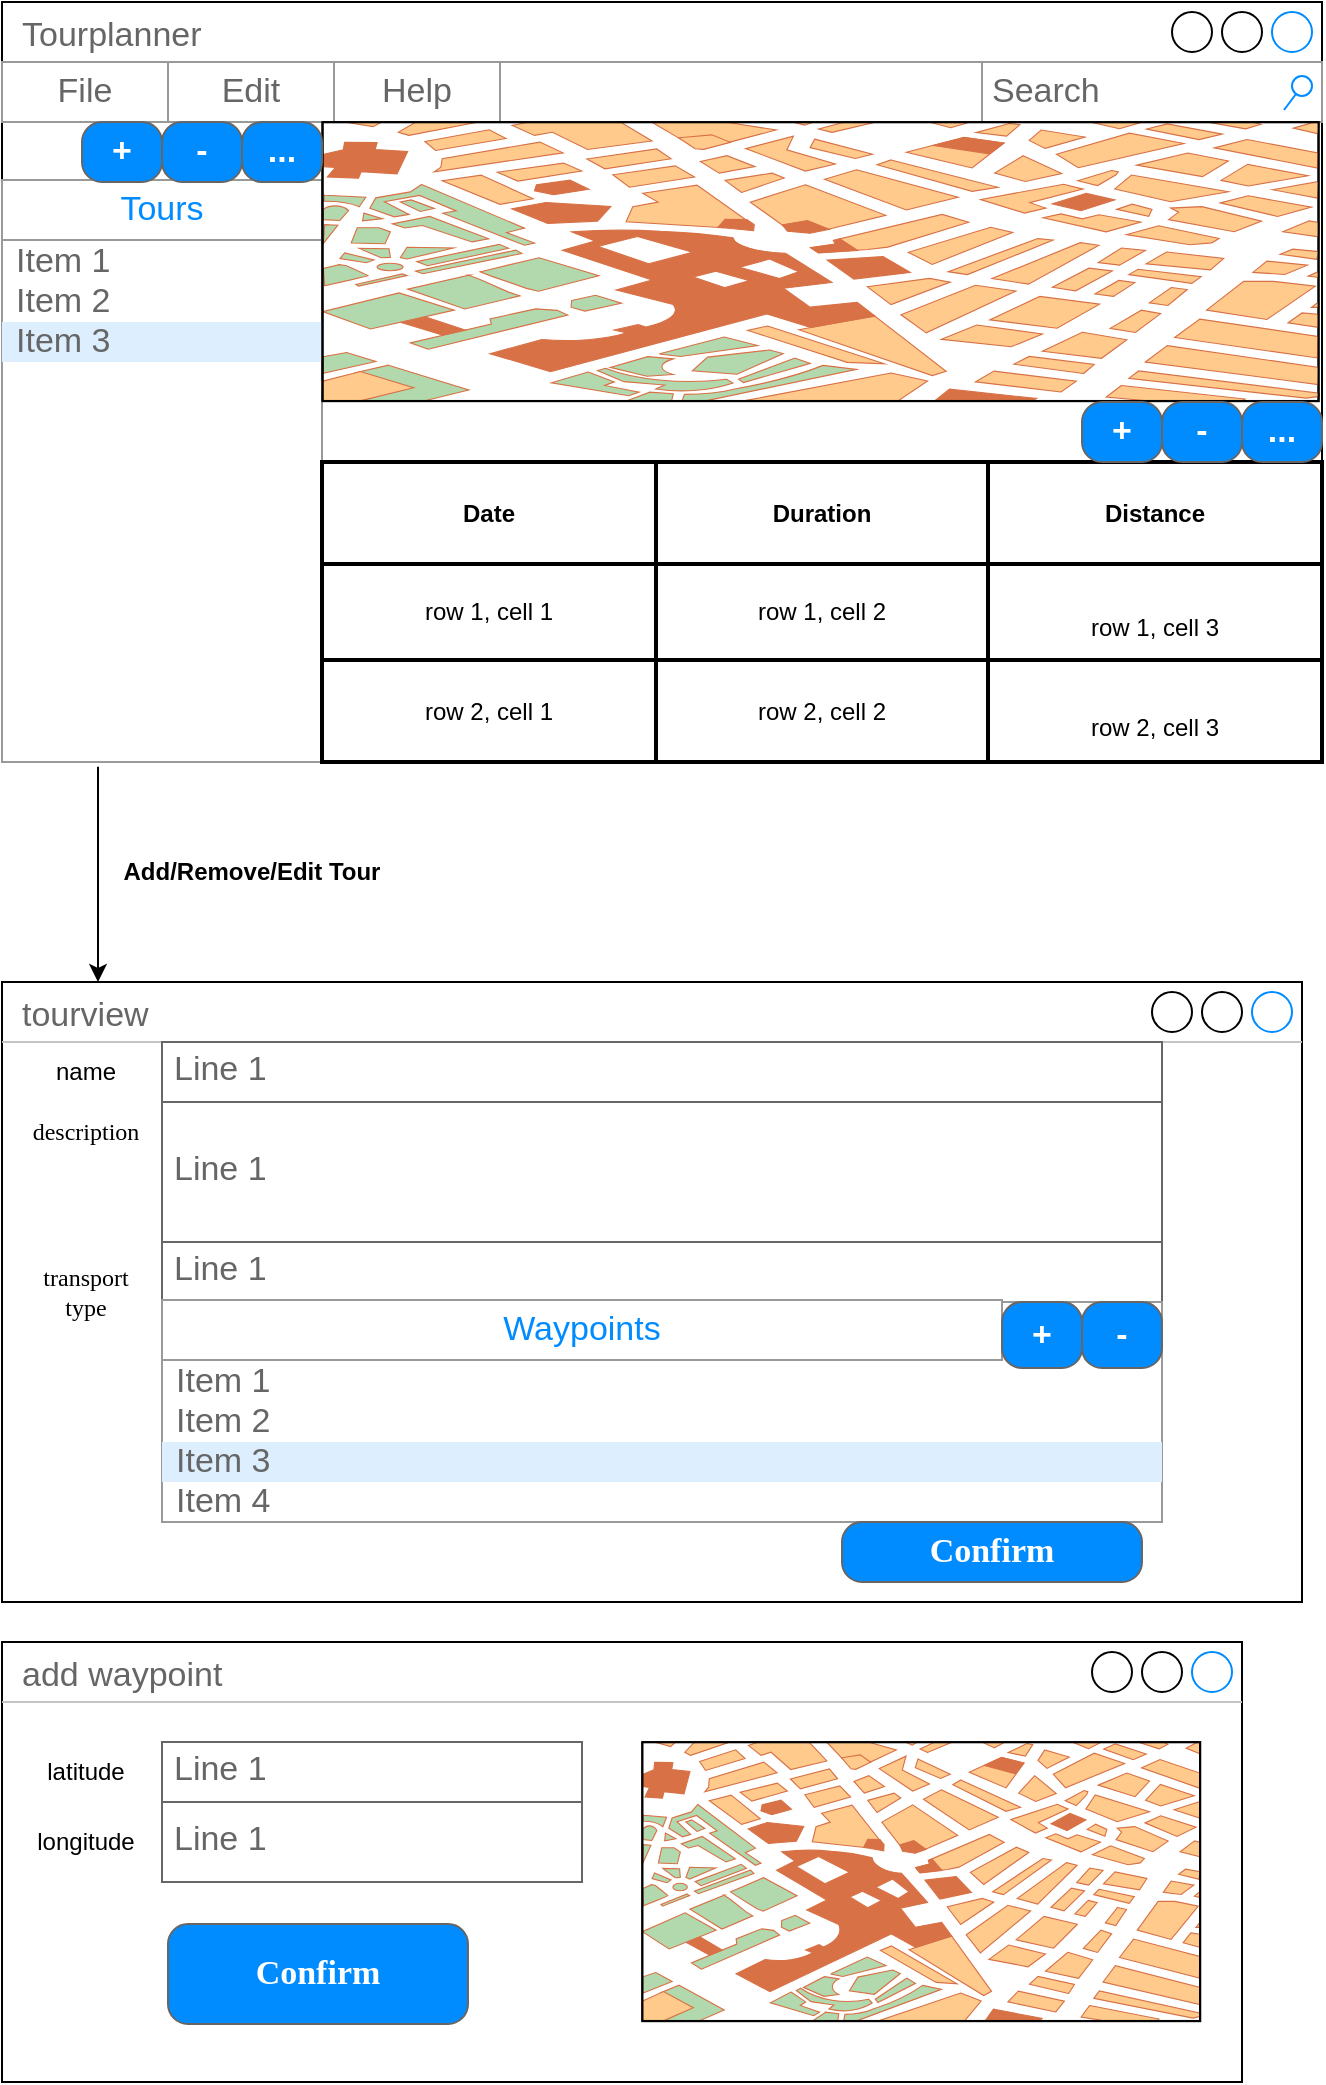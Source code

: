 <mxfile version="21.3.0" type="device">
  <diagram name="Seite-1" id="pwHJBEYoPN8gfofOHMQj">
    <mxGraphModel dx="1235" dy="633" grid="1" gridSize="10" guides="1" tooltips="1" connect="1" arrows="1" fold="1" page="1" pageScale="1" pageWidth="827" pageHeight="1169" math="0" shadow="0">
      <root>
        <mxCell id="0" />
        <mxCell id="1" parent="0" />
        <mxCell id="qxxUC0PWJHGUvFRXpn1j-2" value="Tourplanner" style="strokeWidth=1;shadow=0;dashed=0;align=center;html=1;shape=mxgraph.mockup.containers.window;align=left;verticalAlign=top;spacingLeft=8;strokeColor2=#008cff;strokeColor3=#c4c4c4;fontColor=#666666;mainText=;fontSize=17;labelBackgroundColor=none;whiteSpace=wrap;" vertex="1" parent="1">
          <mxGeometry x="30" y="20" width="660" height="380" as="geometry" />
        </mxCell>
        <mxCell id="qxxUC0PWJHGUvFRXpn1j-3" value="" style="strokeWidth=1;shadow=0;dashed=0;align=center;html=1;shape=mxgraph.mockup.forms.rrect;rSize=0;strokeColor=#999999;" vertex="1" parent="1">
          <mxGeometry x="30" y="50" width="498" height="30" as="geometry" />
        </mxCell>
        <mxCell id="qxxUC0PWJHGUvFRXpn1j-4" value="File" style="strokeColor=inherit;fillColor=inherit;gradientColor=inherit;strokeWidth=1;shadow=0;dashed=0;align=center;html=1;shape=mxgraph.mockup.forms.rrect;rSize=0;fontSize=17;fontColor=#666666;whiteSpace=wrap;" vertex="1" parent="qxxUC0PWJHGUvFRXpn1j-3">
          <mxGeometry width="83" height="30" as="geometry" />
        </mxCell>
        <mxCell id="qxxUC0PWJHGUvFRXpn1j-5" value="Edit" style="strokeColor=inherit;fillColor=inherit;gradientColor=inherit;strokeWidth=1;shadow=0;dashed=0;align=center;html=1;shape=mxgraph.mockup.forms.rrect;rSize=0;fontSize=17;fontColor=#666666;whiteSpace=wrap;" vertex="1" parent="qxxUC0PWJHGUvFRXpn1j-3">
          <mxGeometry x="83" width="83" height="30" as="geometry" />
        </mxCell>
        <mxCell id="qxxUC0PWJHGUvFRXpn1j-6" value="Help" style="strokeColor=inherit;fillColor=inherit;gradientColor=inherit;strokeWidth=1;shadow=0;dashed=0;align=center;html=1;shape=mxgraph.mockup.forms.rrect;rSize=0;fontSize=17;fontColor=#666666;whiteSpace=wrap;" vertex="1" parent="qxxUC0PWJHGUvFRXpn1j-3">
          <mxGeometry x="166" width="83" height="30" as="geometry" />
        </mxCell>
        <mxCell id="qxxUC0PWJHGUvFRXpn1j-10" value="" style="strokeWidth=1;shadow=0;dashed=0;align=center;html=1;shape=mxgraph.mockup.forms.rrect;rSize=0;strokeColor=#999999;fillColor=#ffffff;" vertex="1" parent="1">
          <mxGeometry x="30" y="110" width="160" height="290" as="geometry" />
        </mxCell>
        <mxCell id="qxxUC0PWJHGUvFRXpn1j-11" value="Tours" style="strokeWidth=1;shadow=0;dashed=0;align=center;html=1;shape=mxgraph.mockup.forms.rrect;rSize=0;strokeColor=#999999;fontColor=#008cff;fontSize=17;fillColor=#ffffff;resizeWidth=1;whiteSpace=wrap;" vertex="1" parent="qxxUC0PWJHGUvFRXpn1j-10">
          <mxGeometry width="160" height="30" relative="1" as="geometry">
            <mxPoint y="-1" as="offset" />
          </mxGeometry>
        </mxCell>
        <mxCell id="qxxUC0PWJHGUvFRXpn1j-12" value="Item 1" style="strokeWidth=1;shadow=0;dashed=0;align=center;html=1;shape=mxgraph.mockup.forms.anchor;fontSize=17;fontColor=#666666;align=left;spacingLeft=5;resizeWidth=1;whiteSpace=wrap;" vertex="1" parent="qxxUC0PWJHGUvFRXpn1j-10">
          <mxGeometry width="160" height="20" relative="1" as="geometry">
            <mxPoint y="30" as="offset" />
          </mxGeometry>
        </mxCell>
        <mxCell id="qxxUC0PWJHGUvFRXpn1j-13" value="Item 2" style="strokeWidth=1;shadow=0;dashed=0;align=center;html=1;shape=mxgraph.mockup.forms.anchor;fontSize=17;fontColor=#666666;align=left;spacingLeft=5;resizeWidth=1;whiteSpace=wrap;" vertex="1" parent="qxxUC0PWJHGUvFRXpn1j-10">
          <mxGeometry width="160" height="20" relative="1" as="geometry">
            <mxPoint y="50" as="offset" />
          </mxGeometry>
        </mxCell>
        <mxCell id="qxxUC0PWJHGUvFRXpn1j-14" value="Item 3" style="strokeWidth=1;shadow=0;dashed=0;align=center;html=1;shape=mxgraph.mockup.forms.rrect;rSize=0;fontSize=17;fontColor=#666666;align=left;spacingLeft=5;fillColor=#ddeeff;strokeColor=none;resizeWidth=1;whiteSpace=wrap;" vertex="1" parent="qxxUC0PWJHGUvFRXpn1j-10">
          <mxGeometry width="160" height="20" relative="1" as="geometry">
            <mxPoint y="70" as="offset" />
          </mxGeometry>
        </mxCell>
        <mxCell id="qxxUC0PWJHGUvFRXpn1j-16" value="Search" style="strokeWidth=1;shadow=0;dashed=0;align=center;html=1;shape=mxgraph.mockup.forms.searchBox;strokeColor=#999999;mainText=;strokeColor2=#008cff;fontColor=#666666;fontSize=17;align=left;spacingLeft=3;whiteSpace=wrap;" vertex="1" parent="1">
          <mxGeometry x="520" y="50" width="170" height="30" as="geometry" />
        </mxCell>
        <mxCell id="qxxUC0PWJHGUvFRXpn1j-17" value="" style="shape=table;html=1;whiteSpace=wrap;startSize=0;container=1;collapsible=0;childLayout=tableLayout;strokeWidth=2;" vertex="1" parent="1">
          <mxGeometry x="190" y="250" width="500" height="150" as="geometry" />
        </mxCell>
        <mxCell id="qxxUC0PWJHGUvFRXpn1j-18" value="" style="shape=tableRow;horizontal=0;startSize=0;swimlaneHead=0;swimlaneBody=0;top=0;left=0;bottom=0;right=0;collapsible=0;dropTarget=0;fillColor=none;points=[[0,0.5],[1,0.5]];portConstraint=eastwest;" vertex="1" parent="qxxUC0PWJHGUvFRXpn1j-17">
          <mxGeometry width="500" height="51" as="geometry" />
        </mxCell>
        <mxCell id="qxxUC0PWJHGUvFRXpn1j-19" value="Date" style="shape=partialRectangle;html=1;whiteSpace=wrap;connectable=0;fillColor=none;top=0;left=0;bottom=0;right=0;overflow=hidden;fontStyle=1" vertex="1" parent="qxxUC0PWJHGUvFRXpn1j-18">
          <mxGeometry width="167" height="51" as="geometry">
            <mxRectangle width="167" height="51" as="alternateBounds" />
          </mxGeometry>
        </mxCell>
        <mxCell id="qxxUC0PWJHGUvFRXpn1j-20" value="Duration" style="shape=partialRectangle;html=1;whiteSpace=wrap;connectable=0;fillColor=none;top=0;left=0;bottom=0;right=0;overflow=hidden;fontStyle=1" vertex="1" parent="qxxUC0PWJHGUvFRXpn1j-18">
          <mxGeometry x="167" width="166" height="51" as="geometry">
            <mxRectangle width="166" height="51" as="alternateBounds" />
          </mxGeometry>
        </mxCell>
        <mxCell id="qxxUC0PWJHGUvFRXpn1j-52" value="Distance" style="shape=partialRectangle;html=1;whiteSpace=wrap;connectable=0;fillColor=none;top=0;left=0;bottom=0;right=0;overflow=hidden;fontStyle=1" vertex="1" parent="qxxUC0PWJHGUvFRXpn1j-18">
          <mxGeometry x="333" width="167" height="51" as="geometry">
            <mxRectangle width="167" height="51" as="alternateBounds" />
          </mxGeometry>
        </mxCell>
        <mxCell id="qxxUC0PWJHGUvFRXpn1j-21" value="" style="shape=tableRow;horizontal=0;startSize=0;swimlaneHead=0;swimlaneBody=0;top=0;left=0;bottom=0;right=0;collapsible=0;dropTarget=0;fillColor=none;points=[[0,0.5],[1,0.5]];portConstraint=eastwest;" vertex="1" parent="qxxUC0PWJHGUvFRXpn1j-17">
          <mxGeometry y="51" width="500" height="48" as="geometry" />
        </mxCell>
        <mxCell id="qxxUC0PWJHGUvFRXpn1j-22" value="row 1, cell 1" style="shape=partialRectangle;html=1;whiteSpace=wrap;connectable=0;fillColor=none;top=0;left=0;bottom=0;right=0;overflow=hidden;" vertex="1" parent="qxxUC0PWJHGUvFRXpn1j-21">
          <mxGeometry width="167" height="48" as="geometry">
            <mxRectangle width="167" height="48" as="alternateBounds" />
          </mxGeometry>
        </mxCell>
        <mxCell id="qxxUC0PWJHGUvFRXpn1j-23" value="row 1, cell 2" style="shape=partialRectangle;html=1;whiteSpace=wrap;connectable=0;fillColor=none;top=0;left=0;bottom=0;right=0;overflow=hidden;" vertex="1" parent="qxxUC0PWJHGUvFRXpn1j-21">
          <mxGeometry x="167" width="166" height="48" as="geometry">
            <mxRectangle width="166" height="48" as="alternateBounds" />
          </mxGeometry>
        </mxCell>
        <mxCell id="qxxUC0PWJHGUvFRXpn1j-53" value="&lt;br&gt;row 1, cell 3&lt;br&gt;" style="shape=partialRectangle;html=1;whiteSpace=wrap;connectable=0;fillColor=none;top=0;left=0;bottom=0;right=0;overflow=hidden;" vertex="1" parent="qxxUC0PWJHGUvFRXpn1j-21">
          <mxGeometry x="333" width="167" height="48" as="geometry">
            <mxRectangle width="167" height="48" as="alternateBounds" />
          </mxGeometry>
        </mxCell>
        <mxCell id="qxxUC0PWJHGUvFRXpn1j-24" value="" style="shape=tableRow;horizontal=0;startSize=0;swimlaneHead=0;swimlaneBody=0;top=0;left=0;bottom=0;right=0;collapsible=0;dropTarget=0;fillColor=none;points=[[0,0.5],[1,0.5]];portConstraint=eastwest;" vertex="1" parent="qxxUC0PWJHGUvFRXpn1j-17">
          <mxGeometry y="99" width="500" height="51" as="geometry" />
        </mxCell>
        <mxCell id="qxxUC0PWJHGUvFRXpn1j-25" value="row 2, cell 1" style="shape=partialRectangle;html=1;whiteSpace=wrap;connectable=0;fillColor=none;top=0;left=0;bottom=0;right=0;overflow=hidden;" vertex="1" parent="qxxUC0PWJHGUvFRXpn1j-24">
          <mxGeometry width="167" height="51" as="geometry">
            <mxRectangle width="167" height="51" as="alternateBounds" />
          </mxGeometry>
        </mxCell>
        <mxCell id="qxxUC0PWJHGUvFRXpn1j-26" value="row 2, cell 2" style="shape=partialRectangle;html=1;whiteSpace=wrap;connectable=0;fillColor=none;top=0;left=0;bottom=0;right=0;overflow=hidden;" vertex="1" parent="qxxUC0PWJHGUvFRXpn1j-24">
          <mxGeometry x="167" width="166" height="51" as="geometry">
            <mxRectangle width="166" height="51" as="alternateBounds" />
          </mxGeometry>
        </mxCell>
        <mxCell id="qxxUC0PWJHGUvFRXpn1j-54" value="&lt;br&gt;row 2, cell 3&lt;br&gt;" style="shape=partialRectangle;html=1;whiteSpace=wrap;connectable=0;fillColor=none;top=0;left=0;bottom=0;right=0;overflow=hidden;" vertex="1" parent="qxxUC0PWJHGUvFRXpn1j-24">
          <mxGeometry x="333" width="167" height="51" as="geometry">
            <mxRectangle width="167" height="51" as="alternateBounds" />
          </mxGeometry>
        </mxCell>
        <mxCell id="qxxUC0PWJHGUvFRXpn1j-27" value="" style="verticalLabelPosition=bottom;shadow=0;dashed=0;align=center;html=1;verticalAlign=top;strokeWidth=1;shape=mxgraph.mockup.misc.map;" vertex="1" parent="1">
          <mxGeometry x="190" y="80" width="500" height="140" as="geometry" />
        </mxCell>
        <mxCell id="qxxUC0PWJHGUvFRXpn1j-46" value="+" style="strokeWidth=1;shadow=0;dashed=0;align=center;html=1;shape=mxgraph.mockup.buttons.button;strokeColor=#666666;fontColor=#ffffff;mainText=;buttonStyle=round;fontSize=17;fontStyle=1;fillColor=#008cff;whiteSpace=wrap;" vertex="1" parent="1">
          <mxGeometry x="70" y="80" width="40" height="30" as="geometry" />
        </mxCell>
        <mxCell id="qxxUC0PWJHGUvFRXpn1j-47" value="-" style="strokeWidth=1;shadow=0;dashed=0;align=center;html=1;shape=mxgraph.mockup.buttons.button;strokeColor=#666666;fontColor=#ffffff;mainText=;buttonStyle=round;fontSize=17;fontStyle=1;fillColor=#008cff;whiteSpace=wrap;" vertex="1" parent="1">
          <mxGeometry x="110" y="80" width="40" height="30" as="geometry" />
        </mxCell>
        <mxCell id="qxxUC0PWJHGUvFRXpn1j-48" value="..." style="strokeWidth=1;shadow=0;dashed=0;align=center;html=1;shape=mxgraph.mockup.buttons.button;strokeColor=#666666;fontColor=#ffffff;mainText=;buttonStyle=round;fontSize=17;fontStyle=1;fillColor=#008cff;whiteSpace=wrap;" vertex="1" parent="1">
          <mxGeometry x="150" y="80" width="40" height="30" as="geometry" />
        </mxCell>
        <mxCell id="qxxUC0PWJHGUvFRXpn1j-49" value="+" style="strokeWidth=1;shadow=0;dashed=0;align=center;html=1;shape=mxgraph.mockup.buttons.button;strokeColor=#666666;fontColor=#ffffff;mainText=;buttonStyle=round;fontSize=17;fontStyle=1;fillColor=#008cff;whiteSpace=wrap;" vertex="1" parent="1">
          <mxGeometry x="570" y="220" width="40" height="30" as="geometry" />
        </mxCell>
        <mxCell id="qxxUC0PWJHGUvFRXpn1j-50" value="-" style="strokeWidth=1;shadow=0;dashed=0;align=center;html=1;shape=mxgraph.mockup.buttons.button;strokeColor=#666666;fontColor=#ffffff;mainText=;buttonStyle=round;fontSize=17;fontStyle=1;fillColor=#008cff;whiteSpace=wrap;" vertex="1" parent="1">
          <mxGeometry x="610" y="220" width="40" height="30" as="geometry" />
        </mxCell>
        <mxCell id="qxxUC0PWJHGUvFRXpn1j-51" value="..." style="strokeWidth=1;shadow=0;dashed=0;align=center;html=1;shape=mxgraph.mockup.buttons.button;strokeColor=#666666;fontColor=#ffffff;mainText=;buttonStyle=round;fontSize=17;fontStyle=1;fillColor=#008cff;whiteSpace=wrap;" vertex="1" parent="1">
          <mxGeometry x="650" y="220" width="40" height="30" as="geometry" />
        </mxCell>
        <mxCell id="qxxUC0PWJHGUvFRXpn1j-55" value="" style="endArrow=classic;html=1;rounded=0;exitX=0.3;exitY=1.008;exitDx=0;exitDy=0;exitPerimeter=0;" edge="1" parent="1" source="qxxUC0PWJHGUvFRXpn1j-10">
          <mxGeometry width="50" height="50" relative="1" as="geometry">
            <mxPoint x="100" y="500" as="sourcePoint" />
            <mxPoint x="78" y="510" as="targetPoint" />
          </mxGeometry>
        </mxCell>
        <mxCell id="qxxUC0PWJHGUvFRXpn1j-56" value="&lt;b&gt;Add/Remove/Edit Tour&lt;br&gt;&lt;/b&gt;" style="text;html=1;strokeColor=none;fillColor=none;align=center;verticalAlign=middle;whiteSpace=wrap;rounded=0;" vertex="1" parent="1">
          <mxGeometry x="80" y="440" width="150" height="30" as="geometry" />
        </mxCell>
        <mxCell id="qxxUC0PWJHGUvFRXpn1j-57" value="tourview" style="strokeWidth=1;shadow=0;dashed=0;align=center;html=1;shape=mxgraph.mockup.containers.window;align=left;verticalAlign=top;spacingLeft=8;strokeColor2=#008cff;strokeColor3=#c4c4c4;fontColor=#666666;mainText=;fontSize=17;labelBackgroundColor=none;whiteSpace=wrap;" vertex="1" parent="1">
          <mxGeometry x="30" y="510" width="650" height="310" as="geometry" />
        </mxCell>
        <mxCell id="qxxUC0PWJHGUvFRXpn1j-58" value="Line 1" style="strokeWidth=1;shadow=0;dashed=0;align=center;html=1;shape=mxgraph.mockup.text.textBox;fontColor=#666666;align=left;fontSize=17;spacingLeft=4;spacingTop=-3;whiteSpace=wrap;strokeColor=#666666;mainText=" vertex="1" parent="1">
          <mxGeometry x="110" y="540" width="500" height="30" as="geometry" />
        </mxCell>
        <mxCell id="qxxUC0PWJHGUvFRXpn1j-59" value="Line 1" style="strokeWidth=1;shadow=0;dashed=0;align=center;html=1;shape=mxgraph.mockup.text.textBox;fontColor=#666666;align=left;fontSize=17;spacingLeft=4;spacingTop=-3;whiteSpace=wrap;strokeColor=#666666;mainText=" vertex="1" parent="1">
          <mxGeometry x="110" y="570" width="500" height="70" as="geometry" />
        </mxCell>
        <mxCell id="qxxUC0PWJHGUvFRXpn1j-60" value="Line 1" style="strokeWidth=1;shadow=0;dashed=0;align=center;html=1;shape=mxgraph.mockup.text.textBox;fontColor=#666666;align=left;fontSize=17;spacingLeft=4;spacingTop=-3;whiteSpace=wrap;strokeColor=#666666;mainText=" vertex="1" parent="1">
          <mxGeometry x="110" y="640" width="500" height="30" as="geometry" />
        </mxCell>
        <mxCell id="qxxUC0PWJHGUvFRXpn1j-64" value="name" style="text;html=1;strokeColor=none;fillColor=none;align=center;verticalAlign=middle;whiteSpace=wrap;rounded=0;" vertex="1" parent="1">
          <mxGeometry x="42" y="540" width="60" height="30" as="geometry" />
        </mxCell>
        <mxCell id="qxxUC0PWJHGUvFRXpn1j-65" value="description" style="text;html=1;strokeColor=none;fillColor=none;align=center;verticalAlign=middle;whiteSpace=wrap;rounded=0;fontFamily=Comic Sans MS;" vertex="1" parent="1">
          <mxGeometry x="42" y="570" width="60" height="30" as="geometry" />
        </mxCell>
        <mxCell id="qxxUC0PWJHGUvFRXpn1j-67" value="transport type" style="text;html=1;strokeColor=none;fillColor=none;align=center;verticalAlign=middle;whiteSpace=wrap;rounded=0;fontFamily=Lucida Console;" vertex="1" parent="1">
          <mxGeometry x="42" y="650" width="60" height="30" as="geometry" />
        </mxCell>
        <mxCell id="qxxUC0PWJHGUvFRXpn1j-68" value="" style="strokeWidth=1;shadow=0;dashed=0;align=center;html=1;shape=mxgraph.mockup.forms.rrect;rSize=0;strokeColor=#999999;fillColor=#ffffff;fontFamily=Comic Sans MS;" vertex="1" parent="1">
          <mxGeometry x="110" y="670" width="500" height="110" as="geometry" />
        </mxCell>
        <mxCell id="qxxUC0PWJHGUvFRXpn1j-69" value="Waypoints" style="strokeWidth=1;shadow=0;dashed=0;align=center;html=1;shape=mxgraph.mockup.forms.rrect;rSize=0;strokeColor=#999999;fontColor=#008cff;fontSize=17;fillColor=#ffffff;resizeWidth=1;whiteSpace=wrap;" vertex="1" parent="qxxUC0PWJHGUvFRXpn1j-68">
          <mxGeometry width="420" height="30" relative="1" as="geometry">
            <mxPoint y="-1" as="offset" />
          </mxGeometry>
        </mxCell>
        <mxCell id="qxxUC0PWJHGUvFRXpn1j-70" value="Item 1" style="strokeWidth=1;shadow=0;dashed=0;align=center;html=1;shape=mxgraph.mockup.forms.anchor;fontSize=17;fontColor=#666666;align=left;spacingLeft=5;resizeWidth=1;whiteSpace=wrap;" vertex="1" parent="qxxUC0PWJHGUvFRXpn1j-68">
          <mxGeometry width="500" height="20" relative="1" as="geometry">
            <mxPoint y="30" as="offset" />
          </mxGeometry>
        </mxCell>
        <mxCell id="qxxUC0PWJHGUvFRXpn1j-71" value="Item 2" style="strokeWidth=1;shadow=0;dashed=0;align=center;html=1;shape=mxgraph.mockup.forms.anchor;fontSize=17;fontColor=#666666;align=left;spacingLeft=5;resizeWidth=1;whiteSpace=wrap;" vertex="1" parent="qxxUC0PWJHGUvFRXpn1j-68">
          <mxGeometry width="500" height="20" relative="1" as="geometry">
            <mxPoint y="50" as="offset" />
          </mxGeometry>
        </mxCell>
        <mxCell id="qxxUC0PWJHGUvFRXpn1j-72" value="Item 3" style="strokeWidth=1;shadow=0;dashed=0;align=center;html=1;shape=mxgraph.mockup.forms.rrect;rSize=0;fontSize=17;fontColor=#666666;align=left;spacingLeft=5;fillColor=#ddeeff;strokeColor=none;resizeWidth=1;whiteSpace=wrap;" vertex="1" parent="qxxUC0PWJHGUvFRXpn1j-68">
          <mxGeometry width="500" height="20" relative="1" as="geometry">
            <mxPoint y="70" as="offset" />
          </mxGeometry>
        </mxCell>
        <mxCell id="qxxUC0PWJHGUvFRXpn1j-73" value="Item 4" style="strokeWidth=1;shadow=0;dashed=0;align=center;html=1;shape=mxgraph.mockup.forms.anchor;fontSize=17;fontColor=#666666;align=left;spacingLeft=5;resizeWidth=1;whiteSpace=wrap;" vertex="1" parent="qxxUC0PWJHGUvFRXpn1j-68">
          <mxGeometry width="500" height="20" relative="1" as="geometry">
            <mxPoint y="90" as="offset" />
          </mxGeometry>
        </mxCell>
        <mxCell id="qxxUC0PWJHGUvFRXpn1j-74" value="+" style="strokeWidth=1;shadow=0;dashed=0;align=center;html=1;shape=mxgraph.mockup.buttons.button;strokeColor=#666666;fontColor=#ffffff;mainText=;buttonStyle=round;fontSize=17;fontStyle=1;fillColor=#008cff;whiteSpace=wrap;" vertex="1" parent="qxxUC0PWJHGUvFRXpn1j-68">
          <mxGeometry x="420" width="40" height="33" as="geometry" />
        </mxCell>
        <mxCell id="qxxUC0PWJHGUvFRXpn1j-75" value="-" style="strokeWidth=1;shadow=0;dashed=0;align=center;html=1;shape=mxgraph.mockup.buttons.button;strokeColor=#666666;fontColor=#ffffff;mainText=;buttonStyle=round;fontSize=17;fontStyle=1;fillColor=#008cff;whiteSpace=wrap;" vertex="1" parent="qxxUC0PWJHGUvFRXpn1j-68">
          <mxGeometry x="460" width="40" height="33" as="geometry" />
        </mxCell>
        <mxCell id="qxxUC0PWJHGUvFRXpn1j-80" value="&lt;div&gt;add waypoint&lt;/div&gt;&lt;div&gt;&lt;br&gt;&lt;/div&gt;" style="strokeWidth=1;shadow=0;dashed=0;align=center;html=1;shape=mxgraph.mockup.containers.window;align=left;verticalAlign=top;spacingLeft=8;strokeColor2=#008cff;strokeColor3=#c4c4c4;fontColor=#666666;mainText=;fontSize=17;labelBackgroundColor=none;whiteSpace=wrap;" vertex="1" parent="1">
          <mxGeometry x="30" y="840" width="620" height="220" as="geometry" />
        </mxCell>
        <mxCell id="qxxUC0PWJHGUvFRXpn1j-86" value="Line 1" style="strokeWidth=1;shadow=0;dashed=0;align=center;html=1;shape=mxgraph.mockup.text.textBox;fontColor=#666666;align=left;fontSize=17;spacingLeft=4;spacingTop=-3;whiteSpace=wrap;strokeColor=#666666;mainText=" vertex="1" parent="1">
          <mxGeometry x="110" y="890" width="210" height="30" as="geometry" />
        </mxCell>
        <mxCell id="qxxUC0PWJHGUvFRXpn1j-87" value="Line 1" style="strokeWidth=1;shadow=0;dashed=0;align=center;html=1;shape=mxgraph.mockup.text.textBox;fontColor=#666666;align=left;fontSize=17;spacingLeft=4;spacingTop=-3;whiteSpace=wrap;strokeColor=#666666;mainText=" vertex="1" parent="1">
          <mxGeometry x="110" y="920" width="210" height="40" as="geometry" />
        </mxCell>
        <mxCell id="qxxUC0PWJHGUvFRXpn1j-90" value="latitude" style="text;html=1;strokeColor=none;fillColor=none;align=center;verticalAlign=middle;whiteSpace=wrap;rounded=0;" vertex="1" parent="1">
          <mxGeometry x="42" y="890" width="60" height="30" as="geometry" />
        </mxCell>
        <mxCell id="qxxUC0PWJHGUvFRXpn1j-91" value="longitude" style="text;html=1;strokeColor=none;fillColor=none;align=center;verticalAlign=middle;whiteSpace=wrap;rounded=0;" vertex="1" parent="1">
          <mxGeometry x="42" y="925" width="60" height="30" as="geometry" />
        </mxCell>
        <mxCell id="qxxUC0PWJHGUvFRXpn1j-92" value="" style="verticalLabelPosition=bottom;shadow=0;dashed=0;align=center;html=1;verticalAlign=top;strokeWidth=1;shape=mxgraph.mockup.misc.map;" vertex="1" parent="1">
          <mxGeometry x="350" y="890" width="280" height="140" as="geometry" />
        </mxCell>
        <mxCell id="qxxUC0PWJHGUvFRXpn1j-93" value="Confirm" style="strokeWidth=1;shadow=0;dashed=0;align=center;html=1;shape=mxgraph.mockup.buttons.button;strokeColor=#666666;fontColor=#ffffff;mainText=;buttonStyle=round;fontSize=17;fontStyle=1;fillColor=#008cff;whiteSpace=wrap;fontFamily=Comic Sans MS;" vertex="1" parent="1">
          <mxGeometry x="113" y="981" width="150" height="50" as="geometry" />
        </mxCell>
        <mxCell id="qxxUC0PWJHGUvFRXpn1j-94" value="Confirm" style="strokeWidth=1;shadow=0;dashed=0;align=center;html=1;shape=mxgraph.mockup.buttons.button;strokeColor=#666666;fontColor=#ffffff;mainText=;buttonStyle=round;fontSize=17;fontStyle=1;fillColor=#008cff;whiteSpace=wrap;fontFamily=Comic Sans MS;" vertex="1" parent="1">
          <mxGeometry x="450" y="780" width="150" height="30" as="geometry" />
        </mxCell>
      </root>
    </mxGraphModel>
  </diagram>
</mxfile>
